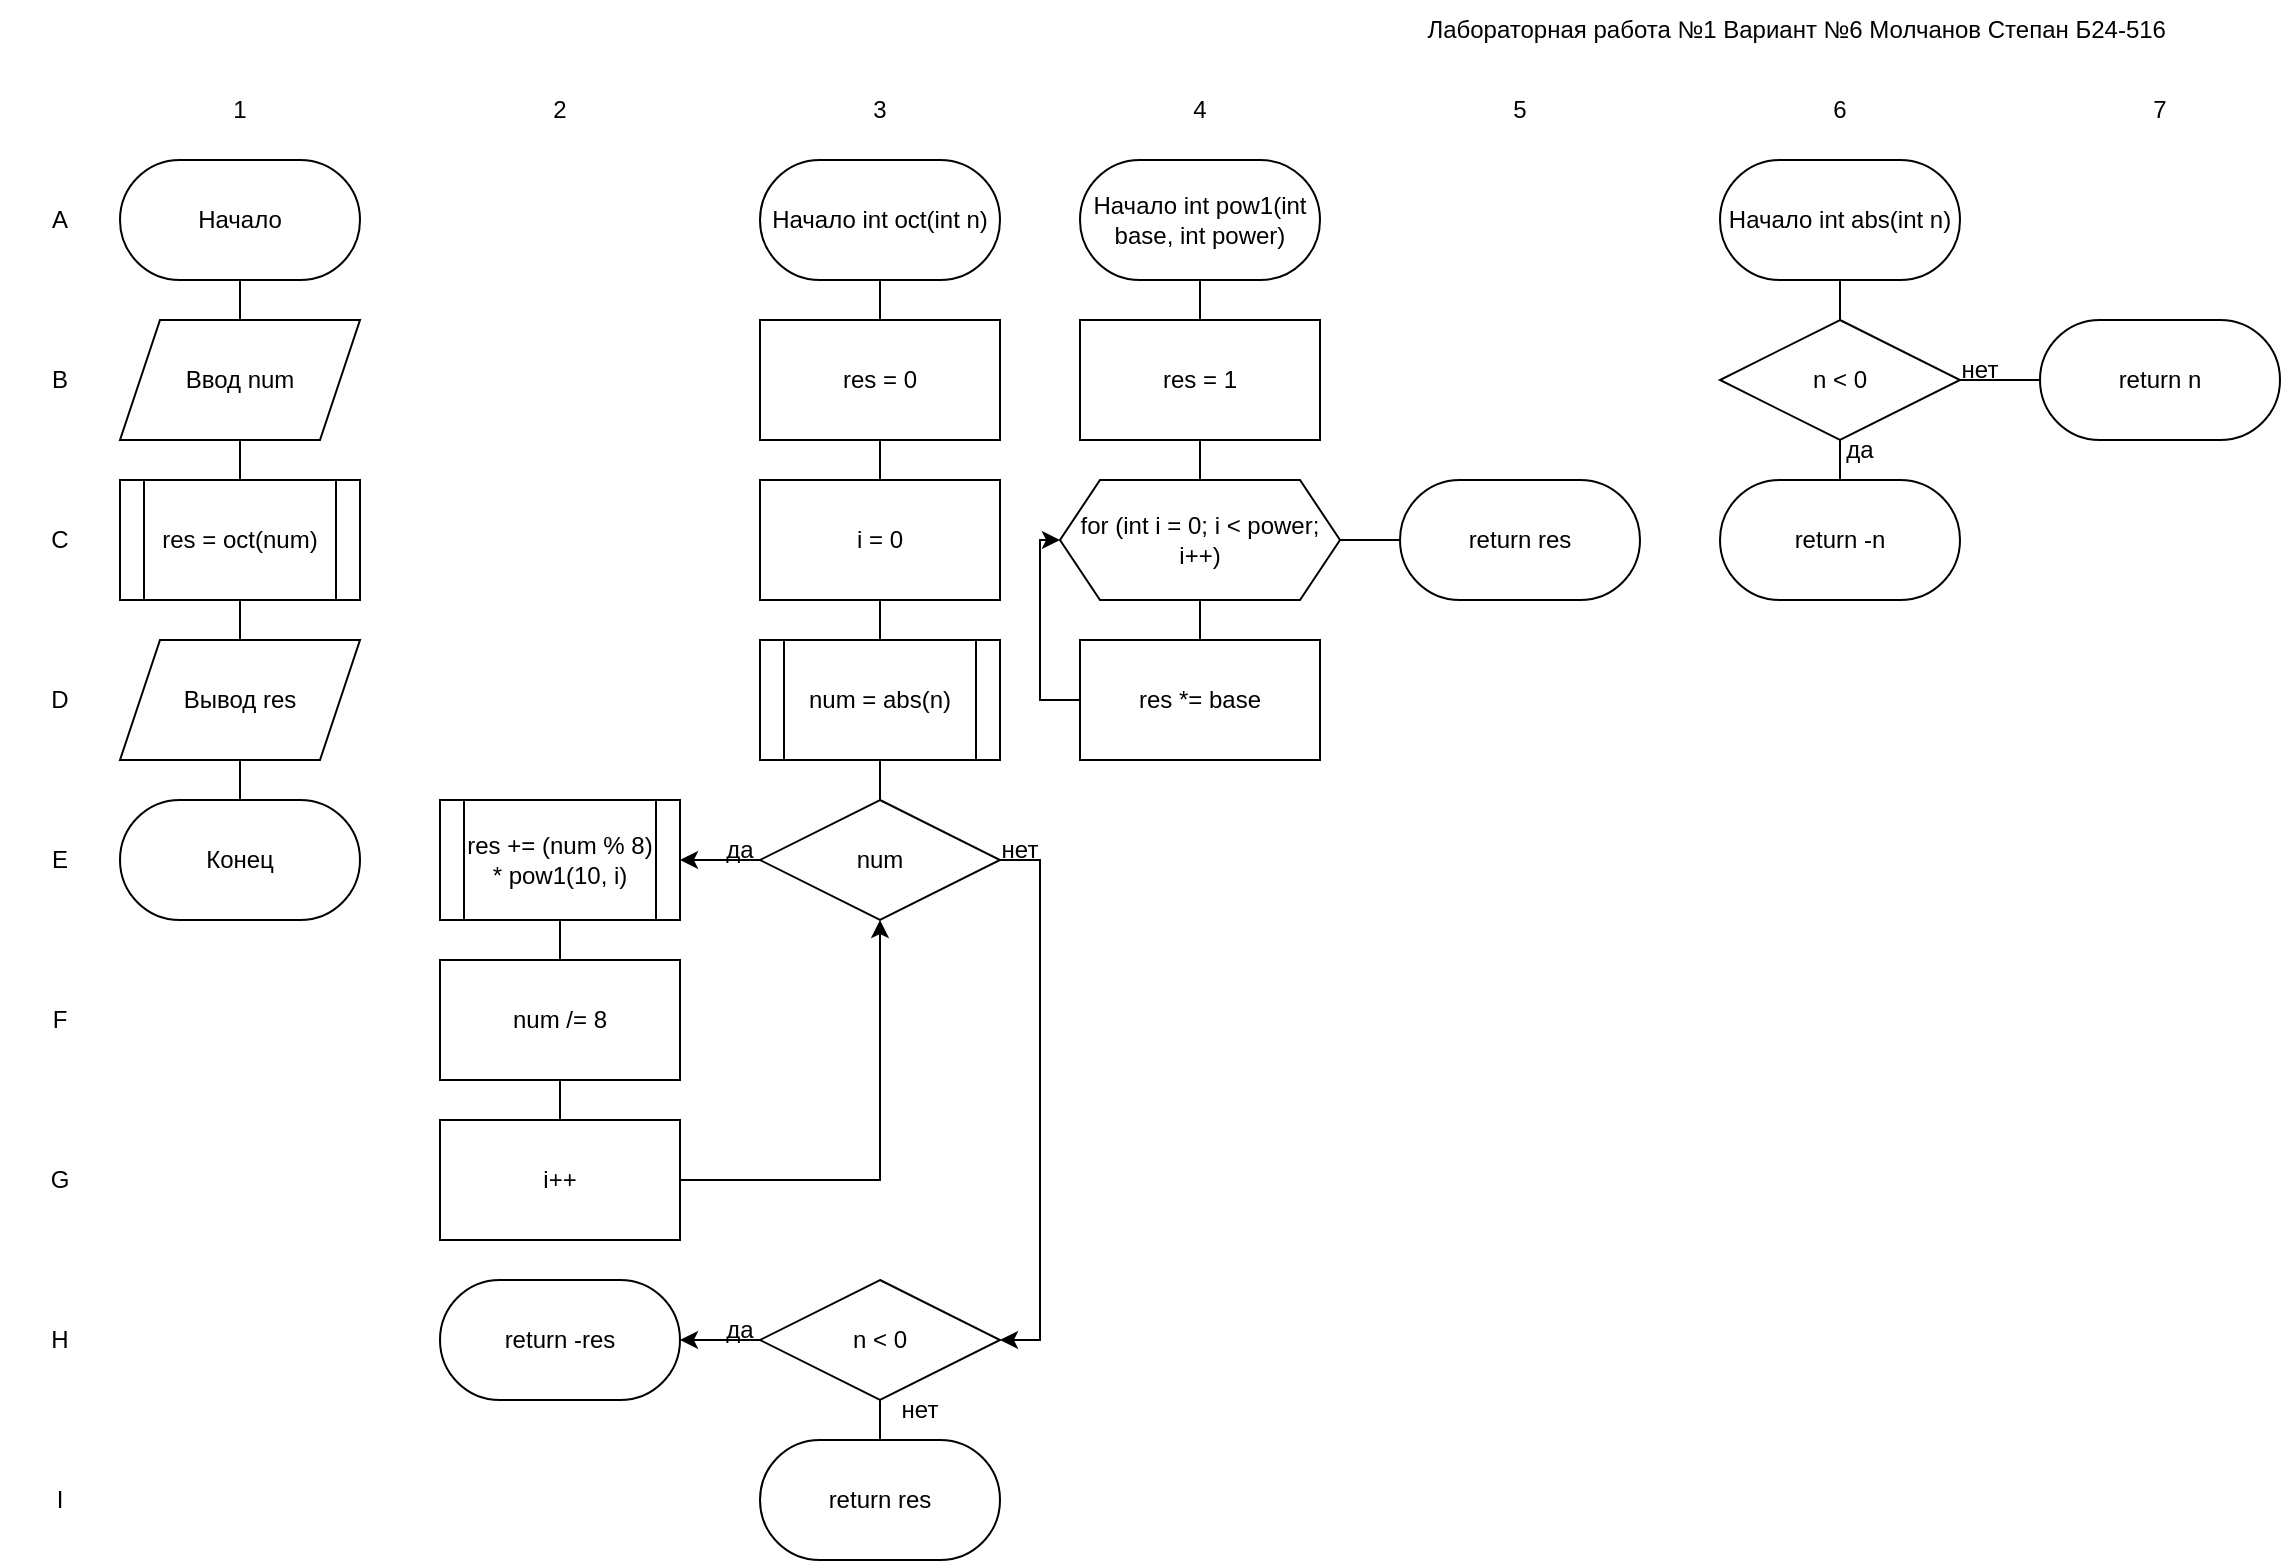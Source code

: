 <mxfile version="24.7.16">
  <diagram name="Страница — 1" id="HPTSugic-dNHS2c4acLU">
    <mxGraphModel dx="2390" dy="1260" grid="1" gridSize="10" guides="1" tooltips="1" connect="1" arrows="1" fold="1" page="1" pageScale="1" pageWidth="827" pageHeight="1169" math="0" shadow="0">
      <root>
        <mxCell id="0" />
        <mxCell id="1" parent="0" />
        <mxCell id="Ds-YJ_oy4xbHigb4ZMq1-26" value="" style="edgeStyle=orthogonalEdgeStyle;rounded=0;orthogonalLoop=1;jettySize=auto;html=1;entryX=0.5;entryY=0;entryDx=0;entryDy=0;endArrow=none;endFill=0;" parent="1" source="Ds-YJ_oy4xbHigb4ZMq1-1" target="Ds-YJ_oy4xbHigb4ZMq1-2" edge="1">
          <mxGeometry relative="1" as="geometry" />
        </mxCell>
        <object label="Начало" id="Ds-YJ_oy4xbHigb4ZMq1-1">
          <mxCell style="rounded=1;whiteSpace=wrap;html=1;arcSize=50;" parent="1" vertex="1">
            <mxGeometry x="90" y="100" width="120" height="60" as="geometry" />
          </mxCell>
        </object>
        <mxCell id="Ds-YJ_oy4xbHigb4ZMq1-2" value="Ввод num" style="shape=parallelogram;perimeter=parallelogramPerimeter;whiteSpace=wrap;html=1;fixedSize=1;" parent="1" vertex="1">
          <mxGeometry x="90" y="180" width="120" height="60" as="geometry" />
        </mxCell>
        <mxCell id="Ds-YJ_oy4xbHigb4ZMq1-28" value="" style="edgeStyle=orthogonalEdgeStyle;rounded=0;orthogonalLoop=1;jettySize=auto;html=1;entryX=0.5;entryY=0;entryDx=0;entryDy=0;endArrow=none;endFill=0;" parent="1" source="Ds-YJ_oy4xbHigb4ZMq1-3" target="Ds-YJ_oy4xbHigb4ZMq1-4" edge="1">
          <mxGeometry relative="1" as="geometry" />
        </mxCell>
        <mxCell id="Ds-YJ_oy4xbHigb4ZMq1-3" value="res = oct(num)" style="shape=process;whiteSpace=wrap;html=1;backgroundOutline=1;" parent="1" vertex="1">
          <mxGeometry x="90" y="260" width="120" height="60" as="geometry" />
        </mxCell>
        <mxCell id="Ds-YJ_oy4xbHigb4ZMq1-29" style="edgeStyle=orthogonalEdgeStyle;rounded=0;orthogonalLoop=1;jettySize=auto;html=1;exitX=0.5;exitY=1;exitDx=0;exitDy=0;entryX=0.5;entryY=0;entryDx=0;entryDy=0;endArrow=none;endFill=0;" parent="1" source="Ds-YJ_oy4xbHigb4ZMq1-4" target="Ds-YJ_oy4xbHigb4ZMq1-5" edge="1">
          <mxGeometry relative="1" as="geometry" />
        </mxCell>
        <mxCell id="Ds-YJ_oy4xbHigb4ZMq1-4" value="Вывод res" style="shape=parallelogram;perimeter=parallelogramPerimeter;whiteSpace=wrap;html=1;fixedSize=1;" parent="1" vertex="1">
          <mxGeometry x="90" y="340" width="120" height="60" as="geometry" />
        </mxCell>
        <mxCell id="Ds-YJ_oy4xbHigb4ZMq1-5" value="Конец" style="rounded=1;whiteSpace=wrap;html=1;arcSize=50;" parent="1" vertex="1">
          <mxGeometry x="90" y="420" width="120" height="60" as="geometry" />
        </mxCell>
        <mxCell id="Ds-YJ_oy4xbHigb4ZMq1-35" style="edgeStyle=orthogonalEdgeStyle;rounded=0;orthogonalLoop=1;jettySize=auto;html=1;exitX=0.5;exitY=1;exitDx=0;exitDy=0;entryX=0.5;entryY=0;entryDx=0;entryDy=0;endArrow=none;endFill=0;" parent="1" source="Ds-YJ_oy4xbHigb4ZMq1-6" target="Ds-YJ_oy4xbHigb4ZMq1-7" edge="1">
          <mxGeometry relative="1" as="geometry" />
        </mxCell>
        <mxCell id="Ds-YJ_oy4xbHigb4ZMq1-6" value="res += (num % 8) * pow1(10, i)" style="shape=process;whiteSpace=wrap;html=1;backgroundOutline=1;" parent="1" vertex="1">
          <mxGeometry x="250" y="420" width="120" height="60" as="geometry" />
        </mxCell>
        <mxCell id="Ds-YJ_oy4xbHigb4ZMq1-36" style="edgeStyle=orthogonalEdgeStyle;rounded=0;orthogonalLoop=1;jettySize=auto;html=1;exitX=0.5;exitY=1;exitDx=0;exitDy=0;entryX=0.5;entryY=0;entryDx=0;entryDy=0;endArrow=none;endFill=0;" parent="1" source="Ds-YJ_oy4xbHigb4ZMq1-7" target="Ds-YJ_oy4xbHigb4ZMq1-8" edge="1">
          <mxGeometry relative="1" as="geometry" />
        </mxCell>
        <mxCell id="Ds-YJ_oy4xbHigb4ZMq1-7" value="num /= 8" style="rounded=0;whiteSpace=wrap;html=1;" parent="1" vertex="1">
          <mxGeometry x="250" y="500" width="120" height="60" as="geometry" />
        </mxCell>
        <mxCell id="Ds-YJ_oy4xbHigb4ZMq1-40" style="edgeStyle=orthogonalEdgeStyle;rounded=0;orthogonalLoop=1;jettySize=auto;html=1;exitX=1;exitY=0.5;exitDx=0;exitDy=0;entryX=0.5;entryY=1;entryDx=0;entryDy=0;" parent="1" source="Ds-YJ_oy4xbHigb4ZMq1-8" target="Ds-YJ_oy4xbHigb4ZMq1-14" edge="1">
          <mxGeometry relative="1" as="geometry" />
        </mxCell>
        <mxCell id="Ds-YJ_oy4xbHigb4ZMq1-8" value="i++" style="rounded=0;whiteSpace=wrap;html=1;" parent="1" vertex="1">
          <mxGeometry x="250" y="580" width="120" height="60" as="geometry" />
        </mxCell>
        <mxCell id="Ds-YJ_oy4xbHigb4ZMq1-9" value="return -res" style="rounded=1;whiteSpace=wrap;html=1;arcSize=50;" parent="1" vertex="1">
          <mxGeometry x="250" y="660" width="120" height="60" as="geometry" />
        </mxCell>
        <mxCell id="Ds-YJ_oy4xbHigb4ZMq1-30" style="edgeStyle=orthogonalEdgeStyle;rounded=0;orthogonalLoop=1;jettySize=auto;html=1;exitX=0.5;exitY=1;exitDx=0;exitDy=0;entryX=0.5;entryY=0;entryDx=0;entryDy=0;endArrow=none;endFill=0;" parent="1" source="Ds-YJ_oy4xbHigb4ZMq1-10" target="Ds-YJ_oy4xbHigb4ZMq1-11" edge="1">
          <mxGeometry relative="1" as="geometry" />
        </mxCell>
        <mxCell id="Ds-YJ_oy4xbHigb4ZMq1-10" value="Начало int oct(int n)" style="rounded=1;whiteSpace=wrap;html=1;arcSize=50;" parent="1" vertex="1">
          <mxGeometry x="410" y="100" width="120" height="60" as="geometry" />
        </mxCell>
        <mxCell id="Ds-YJ_oy4xbHigb4ZMq1-31" style="edgeStyle=orthogonalEdgeStyle;rounded=0;orthogonalLoop=1;jettySize=auto;html=1;exitX=0.5;exitY=1;exitDx=0;exitDy=0;entryX=0.5;entryY=0;entryDx=0;entryDy=0;endArrow=none;endFill=0;" parent="1" source="Ds-YJ_oy4xbHigb4ZMq1-11" target="Ds-YJ_oy4xbHigb4ZMq1-12" edge="1">
          <mxGeometry relative="1" as="geometry" />
        </mxCell>
        <mxCell id="Ds-YJ_oy4xbHigb4ZMq1-11" value="res = 0" style="rounded=0;whiteSpace=wrap;html=1;" parent="1" vertex="1">
          <mxGeometry x="410" y="180" width="120" height="60" as="geometry" />
        </mxCell>
        <mxCell id="Ds-YJ_oy4xbHigb4ZMq1-32" style="edgeStyle=orthogonalEdgeStyle;rounded=0;orthogonalLoop=1;jettySize=auto;html=1;exitX=0.5;exitY=1;exitDx=0;exitDy=0;entryX=0.5;entryY=0;entryDx=0;entryDy=0;endArrow=none;endFill=0;" parent="1" source="Ds-YJ_oy4xbHigb4ZMq1-12" target="Ds-YJ_oy4xbHigb4ZMq1-13" edge="1">
          <mxGeometry relative="1" as="geometry" />
        </mxCell>
        <mxCell id="Ds-YJ_oy4xbHigb4ZMq1-12" value="i = 0" style="rounded=0;whiteSpace=wrap;html=1;" parent="1" vertex="1">
          <mxGeometry x="410" y="260" width="120" height="60" as="geometry" />
        </mxCell>
        <mxCell id="Ds-YJ_oy4xbHigb4ZMq1-33" style="edgeStyle=orthogonalEdgeStyle;rounded=0;orthogonalLoop=1;jettySize=auto;html=1;exitX=0.5;exitY=1;exitDx=0;exitDy=0;entryX=0.5;entryY=0;entryDx=0;entryDy=0;endArrow=none;endFill=0;" parent="1" source="Ds-YJ_oy4xbHigb4ZMq1-13" target="Ds-YJ_oy4xbHigb4ZMq1-14" edge="1">
          <mxGeometry relative="1" as="geometry" />
        </mxCell>
        <mxCell id="Ds-YJ_oy4xbHigb4ZMq1-13" value="num = abs(n)" style="shape=process;whiteSpace=wrap;html=1;backgroundOutline=1;" parent="1" vertex="1">
          <mxGeometry x="410" y="340" width="120" height="60" as="geometry" />
        </mxCell>
        <mxCell id="Ds-YJ_oy4xbHigb4ZMq1-34" style="edgeStyle=orthogonalEdgeStyle;rounded=0;orthogonalLoop=1;jettySize=auto;html=1;exitX=0;exitY=0.5;exitDx=0;exitDy=0;entryX=1;entryY=0.5;entryDx=0;entryDy=0;" parent="1" source="Ds-YJ_oy4xbHigb4ZMq1-14" target="Ds-YJ_oy4xbHigb4ZMq1-6" edge="1">
          <mxGeometry relative="1" as="geometry" />
        </mxCell>
        <mxCell id="Ds-YJ_oy4xbHigb4ZMq1-41" style="edgeStyle=orthogonalEdgeStyle;rounded=0;orthogonalLoop=1;jettySize=auto;html=1;exitX=1;exitY=0.5;exitDx=0;exitDy=0;entryX=1;entryY=0.5;entryDx=0;entryDy=0;" parent="1" source="Ds-YJ_oy4xbHigb4ZMq1-14" target="Ds-YJ_oy4xbHigb4ZMq1-15" edge="1">
          <mxGeometry relative="1" as="geometry" />
        </mxCell>
        <mxCell id="Ds-YJ_oy4xbHigb4ZMq1-14" value="num" style="rhombus;whiteSpace=wrap;html=1;" parent="1" vertex="1">
          <mxGeometry x="410" y="420" width="120" height="60" as="geometry" />
        </mxCell>
        <mxCell id="Ds-YJ_oy4xbHigb4ZMq1-42" style="edgeStyle=orthogonalEdgeStyle;rounded=0;orthogonalLoop=1;jettySize=auto;html=1;exitX=0;exitY=0.5;exitDx=0;exitDy=0;entryX=1;entryY=0.5;entryDx=0;entryDy=0;" parent="1" source="Ds-YJ_oy4xbHigb4ZMq1-15" target="Ds-YJ_oy4xbHigb4ZMq1-9" edge="1">
          <mxGeometry relative="1" as="geometry" />
        </mxCell>
        <mxCell id="Ds-YJ_oy4xbHigb4ZMq1-43" style="edgeStyle=orthogonalEdgeStyle;rounded=0;orthogonalLoop=1;jettySize=auto;html=1;exitX=0.5;exitY=1;exitDx=0;exitDy=0;entryX=0.5;entryY=0;entryDx=0;entryDy=0;endArrow=none;endFill=0;" parent="1" source="Ds-YJ_oy4xbHigb4ZMq1-15" target="Ds-YJ_oy4xbHigb4ZMq1-16" edge="1">
          <mxGeometry relative="1" as="geometry" />
        </mxCell>
        <mxCell id="Ds-YJ_oy4xbHigb4ZMq1-15" value="n &amp;lt; 0" style="rhombus;whiteSpace=wrap;html=1;" parent="1" vertex="1">
          <mxGeometry x="410" y="660" width="120" height="60" as="geometry" />
        </mxCell>
        <mxCell id="Ds-YJ_oy4xbHigb4ZMq1-16" value="return res" style="rounded=1;whiteSpace=wrap;html=1;arcSize=50;" parent="1" vertex="1">
          <mxGeometry x="410" y="740" width="120" height="60" as="geometry" />
        </mxCell>
        <mxCell id="Ds-YJ_oy4xbHigb4ZMq1-44" style="edgeStyle=orthogonalEdgeStyle;rounded=0;orthogonalLoop=1;jettySize=auto;html=1;exitX=0.5;exitY=1;exitDx=0;exitDy=0;entryX=0.5;entryY=0;entryDx=0;entryDy=0;endArrow=none;endFill=0;" parent="1" source="Ds-YJ_oy4xbHigb4ZMq1-17" target="Ds-YJ_oy4xbHigb4ZMq1-18" edge="1">
          <mxGeometry relative="1" as="geometry" />
        </mxCell>
        <mxCell id="Ds-YJ_oy4xbHigb4ZMq1-17" value="Начало int pow1(int base, int power)" style="rounded=1;whiteSpace=wrap;html=1;arcSize=50;" parent="1" vertex="1">
          <mxGeometry x="570" y="100" width="120" height="60" as="geometry" />
        </mxCell>
        <mxCell id="Ds-YJ_oy4xbHigb4ZMq1-45" style="edgeStyle=orthogonalEdgeStyle;rounded=0;orthogonalLoop=1;jettySize=auto;html=1;exitX=0.5;exitY=1;exitDx=0;exitDy=0;entryX=0.5;entryY=0;entryDx=0;entryDy=0;endArrow=none;endFill=0;" parent="1" source="Ds-YJ_oy4xbHigb4ZMq1-18" target="Ds-YJ_oy4xbHigb4ZMq1-19" edge="1">
          <mxGeometry relative="1" as="geometry" />
        </mxCell>
        <mxCell id="Ds-YJ_oy4xbHigb4ZMq1-18" value="res = 1" style="rounded=0;whiteSpace=wrap;html=1;" parent="1" vertex="1">
          <mxGeometry x="570" y="180" width="120" height="60" as="geometry" />
        </mxCell>
        <mxCell id="Ds-YJ_oy4xbHigb4ZMq1-48" style="edgeStyle=orthogonalEdgeStyle;rounded=0;orthogonalLoop=1;jettySize=auto;html=1;exitX=1;exitY=0.5;exitDx=0;exitDy=0;entryX=0;entryY=0.5;entryDx=0;entryDy=0;endArrow=none;endFill=0;" parent="1" source="Ds-YJ_oy4xbHigb4ZMq1-19" target="Ds-YJ_oy4xbHigb4ZMq1-21" edge="1">
          <mxGeometry relative="1" as="geometry" />
        </mxCell>
        <mxCell id="Ds-YJ_oy4xbHigb4ZMq1-19" value="for (int i = 0; i &amp;lt; power; i++)" style="shape=hexagon;perimeter=hexagonPerimeter2;whiteSpace=wrap;html=1;fixedSize=1;" parent="1" vertex="1">
          <mxGeometry x="560" y="260" width="140" height="60" as="geometry" />
        </mxCell>
        <mxCell id="Ds-YJ_oy4xbHigb4ZMq1-47" style="edgeStyle=orthogonalEdgeStyle;rounded=0;orthogonalLoop=1;jettySize=auto;html=1;exitX=0.5;exitY=0;exitDx=0;exitDy=0;entryX=0.5;entryY=1;entryDx=0;entryDy=0;endArrow=none;endFill=0;" parent="1" source="Ds-YJ_oy4xbHigb4ZMq1-20" target="Ds-YJ_oy4xbHigb4ZMq1-19" edge="1">
          <mxGeometry relative="1" as="geometry" />
        </mxCell>
        <mxCell id="Ds-YJ_oy4xbHigb4ZMq1-20" value="res *= base" style="rounded=0;whiteSpace=wrap;html=1;" parent="1" vertex="1">
          <mxGeometry x="570" y="340" width="120" height="60" as="geometry" />
        </mxCell>
        <mxCell id="Ds-YJ_oy4xbHigb4ZMq1-21" value="return res" style="rounded=1;whiteSpace=wrap;html=1;arcSize=50;" parent="1" vertex="1">
          <mxGeometry x="730" y="260" width="120" height="60" as="geometry" />
        </mxCell>
        <mxCell id="Ds-YJ_oy4xbHigb4ZMq1-49" style="edgeStyle=orthogonalEdgeStyle;rounded=0;orthogonalLoop=1;jettySize=auto;html=1;exitX=0.5;exitY=1;exitDx=0;exitDy=0;entryX=0.5;entryY=0;entryDx=0;entryDy=0;endArrow=none;endFill=0;" parent="1" source="Ds-YJ_oy4xbHigb4ZMq1-22" target="Ds-YJ_oy4xbHigb4ZMq1-23" edge="1">
          <mxGeometry relative="1" as="geometry" />
        </mxCell>
        <mxCell id="Ds-YJ_oy4xbHigb4ZMq1-22" value="Начало int abs(int n)" style="rounded=1;whiteSpace=wrap;html=1;arcSize=50;" parent="1" vertex="1">
          <mxGeometry x="890" y="100" width="120" height="60" as="geometry" />
        </mxCell>
        <mxCell id="Ds-YJ_oy4xbHigb4ZMq1-50" style="edgeStyle=orthogonalEdgeStyle;rounded=0;orthogonalLoop=1;jettySize=auto;html=1;exitX=1;exitY=0.5;exitDx=0;exitDy=0;entryX=0;entryY=0.5;entryDx=0;entryDy=0;endArrow=none;endFill=0;" parent="1" source="Ds-YJ_oy4xbHigb4ZMq1-23" target="Ds-YJ_oy4xbHigb4ZMq1-25" edge="1">
          <mxGeometry relative="1" as="geometry" />
        </mxCell>
        <mxCell id="Ds-YJ_oy4xbHigb4ZMq1-51" style="edgeStyle=orthogonalEdgeStyle;rounded=0;orthogonalLoop=1;jettySize=auto;html=1;exitX=0.5;exitY=1;exitDx=0;exitDy=0;entryX=0.5;entryY=0;entryDx=0;entryDy=0;endArrow=none;endFill=0;" parent="1" source="Ds-YJ_oy4xbHigb4ZMq1-23" target="Ds-YJ_oy4xbHigb4ZMq1-24" edge="1">
          <mxGeometry relative="1" as="geometry" />
        </mxCell>
        <mxCell id="Ds-YJ_oy4xbHigb4ZMq1-23" value="n &amp;lt; 0" style="rhombus;whiteSpace=wrap;html=1;" parent="1" vertex="1">
          <mxGeometry x="890" y="180" width="120" height="60" as="geometry" />
        </mxCell>
        <mxCell id="Ds-YJ_oy4xbHigb4ZMq1-24" value="return -n" style="rounded=1;whiteSpace=wrap;html=1;arcSize=50;" parent="1" vertex="1">
          <mxGeometry x="890" y="260" width="120" height="60" as="geometry" />
        </mxCell>
        <mxCell id="Ds-YJ_oy4xbHigb4ZMq1-25" value="return n" style="rounded=1;whiteSpace=wrap;html=1;arcSize=50;" parent="1" vertex="1">
          <mxGeometry x="1050" y="180" width="120" height="60" as="geometry" />
        </mxCell>
        <mxCell id="Ds-YJ_oy4xbHigb4ZMq1-27" value="" style="endArrow=none;html=1;rounded=0;entryX=0.5;entryY=1;entryDx=0;entryDy=0;exitX=0.5;exitY=0;exitDx=0;exitDy=0;" parent="1" source="Ds-YJ_oy4xbHigb4ZMq1-3" target="Ds-YJ_oy4xbHigb4ZMq1-2" edge="1">
          <mxGeometry width="50" height="50" relative="1" as="geometry">
            <mxPoint x="270" y="310" as="sourcePoint" />
            <mxPoint x="320" y="260" as="targetPoint" />
          </mxGeometry>
        </mxCell>
        <mxCell id="Ds-YJ_oy4xbHigb4ZMq1-46" style="edgeStyle=orthogonalEdgeStyle;rounded=0;orthogonalLoop=1;jettySize=auto;html=1;exitX=0;exitY=0.667;exitDx=0;exitDy=0;entryX=0;entryY=0.5;entryDx=0;entryDy=0;exitPerimeter=0;" parent="1" source="Ds-YJ_oy4xbHigb4ZMq1-20" target="Ds-YJ_oy4xbHigb4ZMq1-19" edge="1">
          <mxGeometry relative="1" as="geometry">
            <Array as="points">
              <mxPoint x="570" y="370" />
              <mxPoint x="550" y="370" />
              <mxPoint x="550" y="290" />
            </Array>
          </mxGeometry>
        </mxCell>
        <mxCell id="Ds-YJ_oy4xbHigb4ZMq1-52" value="1" style="text;html=1;align=center;verticalAlign=middle;whiteSpace=wrap;rounded=0;" parent="1" vertex="1">
          <mxGeometry x="120" y="60" width="60" height="30" as="geometry" />
        </mxCell>
        <mxCell id="Ds-YJ_oy4xbHigb4ZMq1-53" value="2" style="text;html=1;align=center;verticalAlign=middle;whiteSpace=wrap;rounded=0;" parent="1" vertex="1">
          <mxGeometry x="280" y="60" width="60" height="30" as="geometry" />
        </mxCell>
        <mxCell id="Ds-YJ_oy4xbHigb4ZMq1-54" value="3" style="text;html=1;align=center;verticalAlign=middle;whiteSpace=wrap;rounded=0;" parent="1" vertex="1">
          <mxGeometry x="440" y="60" width="60" height="30" as="geometry" />
        </mxCell>
        <mxCell id="Ds-YJ_oy4xbHigb4ZMq1-55" value="4" style="text;html=1;align=center;verticalAlign=middle;whiteSpace=wrap;rounded=0;" parent="1" vertex="1">
          <mxGeometry x="600" y="60" width="60" height="30" as="geometry" />
        </mxCell>
        <mxCell id="Ds-YJ_oy4xbHigb4ZMq1-56" value="5" style="text;html=1;align=center;verticalAlign=middle;whiteSpace=wrap;rounded=0;" parent="1" vertex="1">
          <mxGeometry x="760" y="60" width="60" height="30" as="geometry" />
        </mxCell>
        <mxCell id="Ds-YJ_oy4xbHigb4ZMq1-57" value="6" style="text;html=1;align=center;verticalAlign=middle;whiteSpace=wrap;rounded=0;" parent="1" vertex="1">
          <mxGeometry x="920" y="60" width="60" height="30" as="geometry" />
        </mxCell>
        <mxCell id="Ds-YJ_oy4xbHigb4ZMq1-58" value="7" style="text;html=1;align=center;verticalAlign=middle;whiteSpace=wrap;rounded=0;" parent="1" vertex="1">
          <mxGeometry x="1080" y="60" width="60" height="30" as="geometry" />
        </mxCell>
        <mxCell id="Ds-YJ_oy4xbHigb4ZMq1-59" value="A" style="text;html=1;align=center;verticalAlign=middle;whiteSpace=wrap;rounded=0;" parent="1" vertex="1">
          <mxGeometry x="30" y="115" width="60" height="30" as="geometry" />
        </mxCell>
        <mxCell id="Ds-YJ_oy4xbHigb4ZMq1-60" value="B" style="text;html=1;align=center;verticalAlign=middle;whiteSpace=wrap;rounded=0;" parent="1" vertex="1">
          <mxGeometry x="30" y="195" width="60" height="30" as="geometry" />
        </mxCell>
        <mxCell id="Ds-YJ_oy4xbHigb4ZMq1-61" value="C" style="text;html=1;align=center;verticalAlign=middle;whiteSpace=wrap;rounded=0;" parent="1" vertex="1">
          <mxGeometry x="30" y="275" width="60" height="30" as="geometry" />
        </mxCell>
        <mxCell id="Ds-YJ_oy4xbHigb4ZMq1-62" value="D" style="text;html=1;align=center;verticalAlign=middle;whiteSpace=wrap;rounded=0;" parent="1" vertex="1">
          <mxGeometry x="30" y="355" width="60" height="30" as="geometry" />
        </mxCell>
        <mxCell id="Ds-YJ_oy4xbHigb4ZMq1-63" value="E" style="text;html=1;align=center;verticalAlign=middle;whiteSpace=wrap;rounded=0;" parent="1" vertex="1">
          <mxGeometry x="30" y="435" width="60" height="30" as="geometry" />
        </mxCell>
        <mxCell id="Ds-YJ_oy4xbHigb4ZMq1-64" value="F" style="text;html=1;align=center;verticalAlign=middle;whiteSpace=wrap;rounded=0;" parent="1" vertex="1">
          <mxGeometry x="30" y="515" width="60" height="30" as="geometry" />
        </mxCell>
        <mxCell id="Ds-YJ_oy4xbHigb4ZMq1-65" value="G" style="text;html=1;align=center;verticalAlign=middle;whiteSpace=wrap;rounded=0;" parent="1" vertex="1">
          <mxGeometry x="30" y="595" width="60" height="30" as="geometry" />
        </mxCell>
        <mxCell id="Ds-YJ_oy4xbHigb4ZMq1-66" value="H" style="text;html=1;align=center;verticalAlign=middle;whiteSpace=wrap;rounded=0;" parent="1" vertex="1">
          <mxGeometry x="30" y="675" width="60" height="30" as="geometry" />
        </mxCell>
        <mxCell id="Ds-YJ_oy4xbHigb4ZMq1-67" value="I" style="text;html=1;align=center;verticalAlign=middle;whiteSpace=wrap;rounded=0;" parent="1" vertex="1">
          <mxGeometry x="30" y="755" width="60" height="30" as="geometry" />
        </mxCell>
        <mxCell id="Ds-YJ_oy4xbHigb4ZMq1-68" value="Лабораторная работа №1 Вариант №6 Молчанов Степан Б24-516&amp;nbsp;" style="text;html=1;align=center;verticalAlign=middle;whiteSpace=wrap;rounded=0;" parent="1" vertex="1">
          <mxGeometry x="740" y="20" width="380" height="30" as="geometry" />
        </mxCell>
        <mxCell id="jBKUbZ9cttElVpnd333p-1" value="да" style="text;html=1;align=center;verticalAlign=middle;whiteSpace=wrap;rounded=0;" vertex="1" parent="1">
          <mxGeometry x="370" y="430" width="60" height="30" as="geometry" />
        </mxCell>
        <mxCell id="jBKUbZ9cttElVpnd333p-2" value="нет" style="text;html=1;align=center;verticalAlign=middle;whiteSpace=wrap;rounded=0;" vertex="1" parent="1">
          <mxGeometry x="510" y="430" width="60" height="30" as="geometry" />
        </mxCell>
        <mxCell id="jBKUbZ9cttElVpnd333p-4" value="да" style="text;html=1;align=center;verticalAlign=middle;whiteSpace=wrap;rounded=0;" vertex="1" parent="1">
          <mxGeometry x="370" y="670" width="60" height="30" as="geometry" />
        </mxCell>
        <mxCell id="jBKUbZ9cttElVpnd333p-5" value="нет" style="text;html=1;align=center;verticalAlign=middle;whiteSpace=wrap;rounded=0;" vertex="1" parent="1">
          <mxGeometry x="460" y="710" width="60" height="30" as="geometry" />
        </mxCell>
        <mxCell id="jBKUbZ9cttElVpnd333p-6" value="да" style="text;html=1;align=center;verticalAlign=middle;whiteSpace=wrap;rounded=0;" vertex="1" parent="1">
          <mxGeometry x="930" y="230" width="60" height="30" as="geometry" />
        </mxCell>
        <mxCell id="jBKUbZ9cttElVpnd333p-8" value="нет" style="text;html=1;align=center;verticalAlign=middle;whiteSpace=wrap;rounded=0;" vertex="1" parent="1">
          <mxGeometry x="990" y="190" width="60" height="30" as="geometry" />
        </mxCell>
      </root>
    </mxGraphModel>
  </diagram>
</mxfile>
